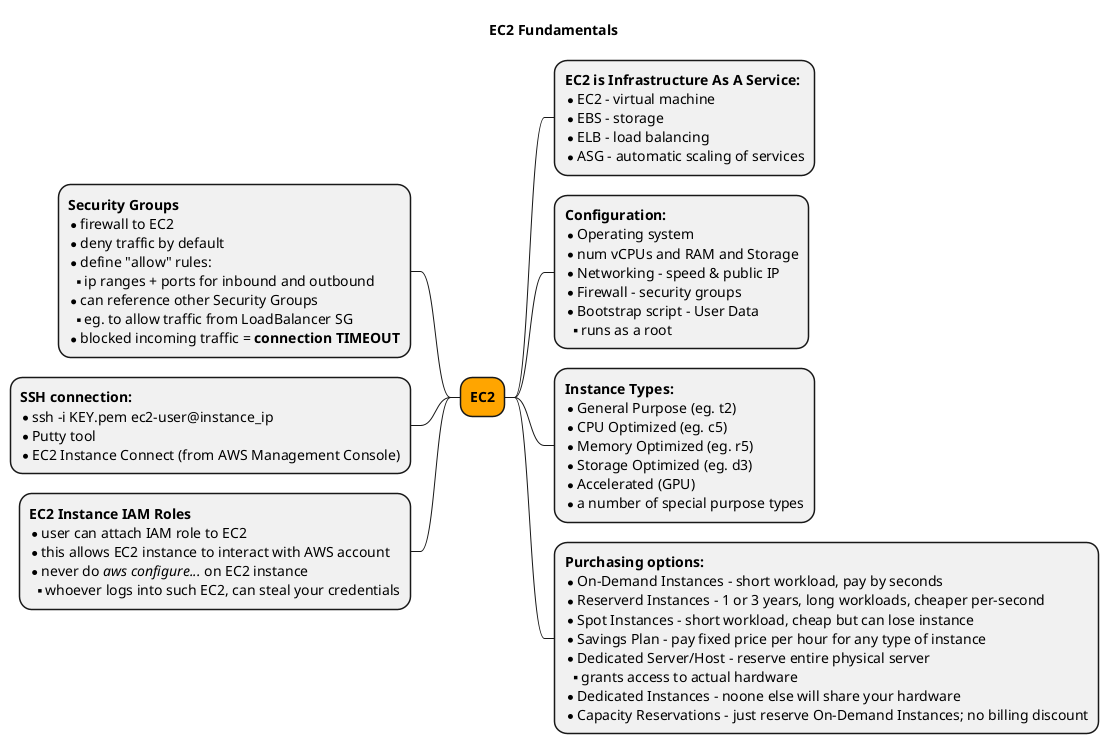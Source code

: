 @startmindmap mindmap

title EC2 Fundamentals

<style>
mindmapDiagram {
}
</style>


*[#Orange] <b>EC2
 * <b>EC2 is Infrastructure As A Service:\n*EC2 - virtual machine\n*EBS - storage\n*ELB - load balancing\n*ASG - automatic scaling of services 
 * <b>Configuration:\n*Operating system\n*num vCPUs and RAM and Storage\n*Networking - speed & public IP\n*Firewall - security groups\n*Bootstrap script - User Data\n**runs as a root
 * <b>Instance Types:\n*General Purpose (eg. t2)\n*CPU Optimized (eg. c5)\n*Memory Optimized (eg. r5)\n*Storage Optimized (eg. d3)\n*Accelerated (GPU)\n*a number of special purpose types
 * <b>Purchasing options:\n*On-Demand Instances - short workload, pay by seconds\n*Reserverd Instances - 1 or 3 years, long workloads, cheaper per-second\n*Spot Instances - short workload, cheap but can lose instance\n*Savings Plan - pay fixed price per hour for any type of instance\n*Dedicated Server/Host - reserve entire physical server\n**grants access to actual hardware\n*Dedicated Instances - noone else will share your hardware\n*Capacity Reservations - just reserve On-Demand Instances; no billing discount
left side
 * <b>Security Groups\n*firewall to EC2\n*deny traffic by default\n*define "allow" rules:\n**ip ranges + ports for inbound and outbound\n*can reference other Security Groups\n**eg. to allow traffic from LoadBalancer SG\n*blocked incoming traffic = <b>connection TIMEOUT
 * <b>SSH connection:\n*ssh -i KEY.pem ec2-user@instance_ip\n*Putty tool\n* EC2 Instance Connect (from AWS Management Console)
 * <b>EC2 Instance IAM Roles\n*user can attach IAM role to EC2\n*this allows EC2 instance to interact with AWS account\n*never do <i>aws configure...</i> on EC2 instance\n** whoever logs into such EC2, can steal your credentials
@endmindmap